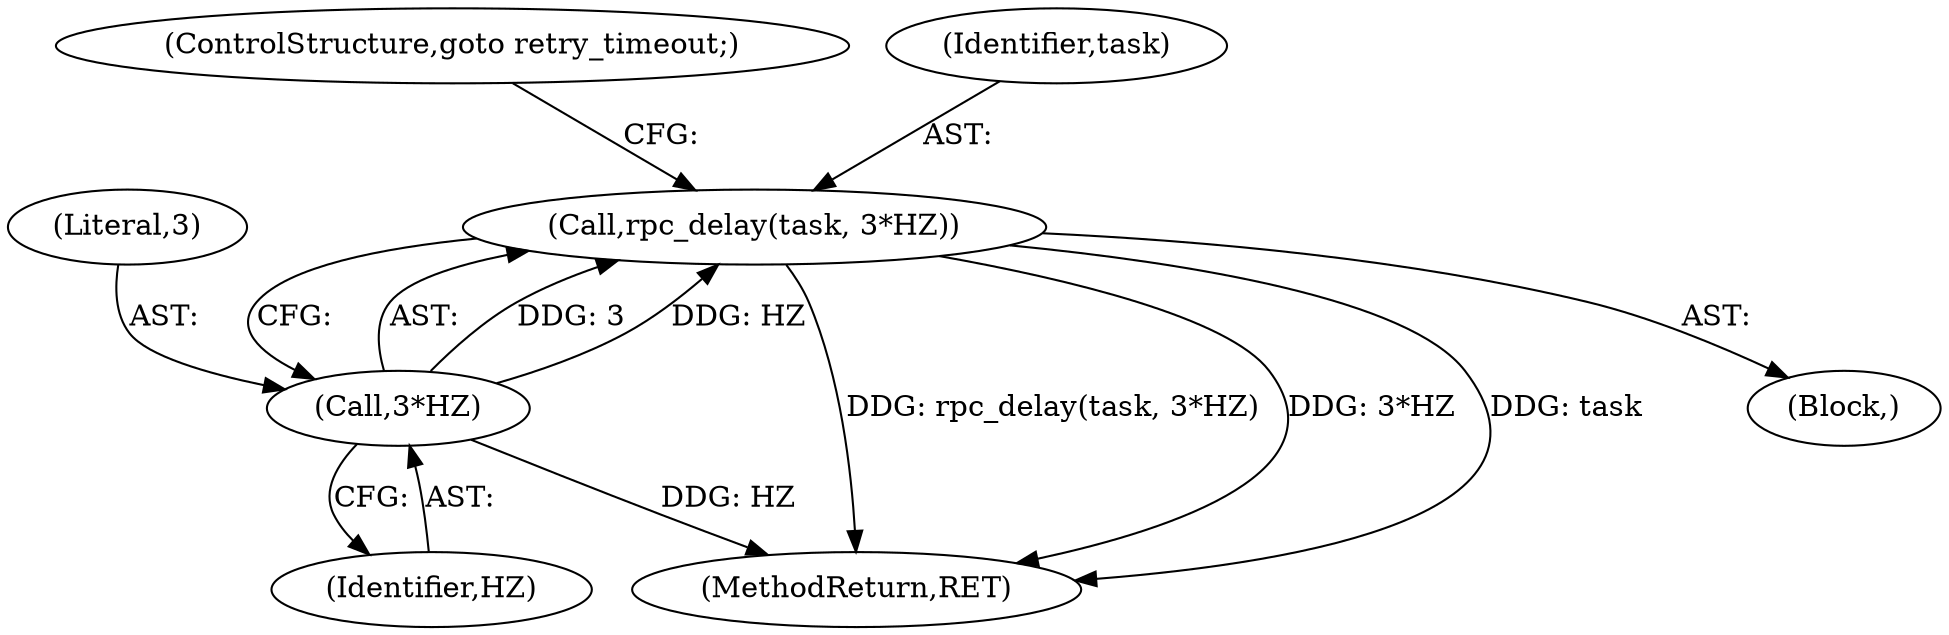 digraph "0_linux_0b760113a3a155269a3fba93a409c640031dd68f_0@pointer" {
"1000181" [label="(Call,rpc_delay(task, 3*HZ))"];
"1000183" [label="(Call,3*HZ)"];
"1000186" [label="(ControlStructure,goto retry_timeout;)"];
"1000185" [label="(Identifier,HZ)"];
"1000181" [label="(Call,rpc_delay(task, 3*HZ))"];
"1000184" [label="(Literal,3)"];
"1000270" [label="(MethodReturn,RET)"];
"1000183" [label="(Call,3*HZ)"];
"1000135" [label="(Block,)"];
"1000182" [label="(Identifier,task)"];
"1000181" -> "1000135"  [label="AST: "];
"1000181" -> "1000183"  [label="CFG: "];
"1000182" -> "1000181"  [label="AST: "];
"1000183" -> "1000181"  [label="AST: "];
"1000186" -> "1000181"  [label="CFG: "];
"1000181" -> "1000270"  [label="DDG: rpc_delay(task, 3*HZ)"];
"1000181" -> "1000270"  [label="DDG: 3*HZ"];
"1000181" -> "1000270"  [label="DDG: task"];
"1000183" -> "1000181"  [label="DDG: 3"];
"1000183" -> "1000181"  [label="DDG: HZ"];
"1000183" -> "1000185"  [label="CFG: "];
"1000184" -> "1000183"  [label="AST: "];
"1000185" -> "1000183"  [label="AST: "];
"1000183" -> "1000270"  [label="DDG: HZ"];
}
